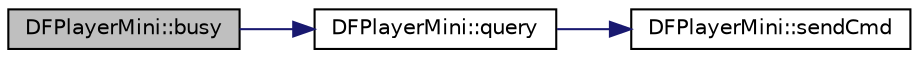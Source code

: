 digraph "DFPlayerMini::busy"
{
  edge [fontname="Helvetica",fontsize="10",labelfontname="Helvetica",labelfontsize="10"];
  node [fontname="Helvetica",fontsize="10",shape=record];
  rankdir="LR";
  Node5 [label="DFPlayerMini::busy",height=0.2,width=0.4,color="black", fillcolor="grey75", style="filled", fontcolor="black"];
  Node5 -> Node6 [color="midnightblue",fontsize="10",style="solid",fontname="Helvetica"];
  Node6 [label="DFPlayerMini::query",height=0.2,width=0.4,color="black", fillcolor="white", style="filled",URL="$classDFPlayerMini.html#a12c9990291d77489da556f990318ade5"];
  Node6 -> Node7 [color="midnightblue",fontsize="10",style="solid",fontname="Helvetica"];
  Node7 [label="DFPlayerMini::sendCmd",height=0.2,width=0.4,color="black", fillcolor="white", style="filled",URL="$classDFPlayerMini.html#a81cfb933970793106a39bec9a9a6d83e"];
}
